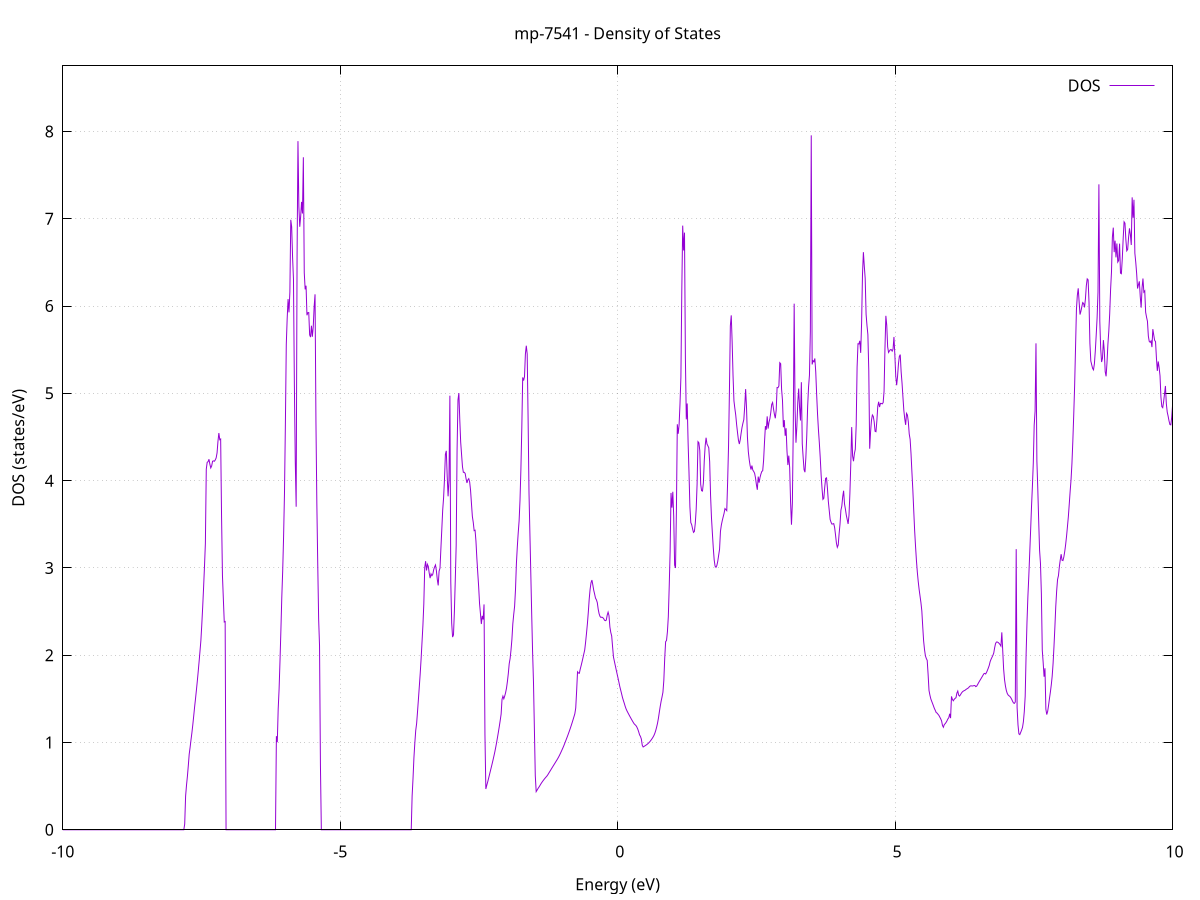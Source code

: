 set title 'mp-7541 - Density of States'
set xlabel 'Energy (eV)'
set ylabel 'DOS (states/eV)'
set grid
set xrange [-10:10]
set yrange [0:8.752]
set xzeroaxis lt -1
set terminal png size 800,600
set output 'mp-7541_dos_gnuplot.png'
plot '-' using 1:2 with lines title 'DOS'
-16.486600 0.000000
-16.470400 0.000000
-16.454200 0.000000
-16.438000 0.000000
-16.421800 0.000000
-16.405600 0.000000
-16.389400 0.000000
-16.373200 0.000000
-16.357000 0.000000
-16.340800 0.000000
-16.324600 0.000000
-16.308400 0.000000
-16.292200 0.000000
-16.276000 0.000000
-16.259800 0.000000
-16.243600 0.000000
-16.227400 0.000000
-16.211200 0.000000
-16.195000 0.000000
-16.178800 0.000000
-16.162600 0.000000
-16.146400 0.000000
-16.130200 0.000000
-16.114000 0.000000
-16.097800 0.000000
-16.081600 0.000000
-16.065400 0.000000
-16.049200 0.000000
-16.033000 0.000000
-16.016800 0.000000
-16.000600 0.000000
-15.984300 0.000000
-15.968100 0.000000
-15.951900 0.000000
-15.935700 0.000000
-15.919500 0.000000
-15.903300 0.000000
-15.887100 0.000000
-15.870900 0.000000
-15.854700 0.000000
-15.838500 0.000000
-15.822300 0.000000
-15.806100 0.000000
-15.789900 0.000000
-15.773700 0.000000
-15.757500 0.000000
-15.741300 0.000000
-15.725100 0.000000
-15.708900 0.000000
-15.692700 0.000000
-15.676500 0.000000
-15.660300 0.000000
-15.644100 0.000000
-15.627900 0.000000
-15.611700 0.000000
-15.595500 0.000000
-15.579300 0.000000
-15.563100 0.000000
-15.546900 0.000000
-15.530700 0.000000
-15.514500 0.000000
-15.498300 0.000000
-15.482100 0.000000
-15.465900 0.000000
-15.449700 0.000000
-15.433500 0.000000
-15.417300 0.000000
-15.401100 0.000000
-15.384900 0.000000
-15.368700 0.000000
-15.352500 0.000000
-15.336300 0.000000
-15.320100 0.000000
-15.303900 0.000000
-15.287700 0.000000
-15.271500 0.000000
-15.255300 0.000000
-15.239100 0.000000
-15.222900 0.000000
-15.206700 0.000000
-15.190500 0.000000
-15.174300 0.000000
-15.158100 0.000000
-15.141900 0.000000
-15.125700 0.000000
-15.109500 0.000000
-15.093300 0.000000
-15.077100 0.000000
-15.060900 0.000000
-15.044700 0.000000
-15.028500 0.000000
-15.012300 247.655700
-14.996100 0.000000
-14.979900 1913.898600
-14.963700 0.000000
-14.947500 0.000000
-14.931300 0.000000
-14.915100 0.000000
-14.898900 0.000000
-14.882700 0.000000
-14.866500 0.000000
-14.850300 0.000000
-14.834100 0.000000
-14.817900 0.000000
-14.801700 0.000000
-14.785500 0.000000
-14.769300 0.000000
-14.753100 0.000000
-14.736900 0.000000
-14.720700 0.000000
-14.704500 0.000000
-14.688300 0.000000
-14.672100 0.000000
-14.655900 0.000000
-14.639700 0.000000
-14.623500 0.000000
-14.607300 0.000000
-14.591100 0.000000
-14.574900 0.000000
-14.558700 0.000000
-14.542500 0.000000
-14.526300 0.000000
-14.510100 0.000000
-14.493900 0.000000
-14.477700 0.000000
-14.461500 0.000000
-14.445300 0.000000
-14.429000 0.000000
-14.412800 0.000000
-14.396600 0.000000
-14.380400 0.000000
-14.364200 0.000000
-14.348000 0.000000
-14.331800 0.000000
-14.315600 0.000000
-14.299400 0.000000
-14.283200 0.000000
-14.267000 0.000000
-14.250800 0.000000
-14.234600 0.000000
-14.218400 0.000000
-14.202200 0.000000
-14.186000 0.000000
-14.169800 0.000000
-14.153600 0.000000
-14.137400 0.000000
-14.121200 0.000000
-14.105000 0.000000
-14.088800 0.000000
-14.072600 0.000000
-14.056400 0.000000
-14.040200 0.000000
-14.024000 0.000000
-14.007800 0.000000
-13.991600 0.000000
-13.975400 0.000000
-13.959200 0.000000
-13.943000 0.000000
-13.926800 0.000000
-13.910600 0.000000
-13.894400 0.000000
-13.878200 0.000000
-13.862000 0.000000
-13.845800 0.000000
-13.829600 0.000000
-13.813400 0.000000
-13.797200 0.000000
-13.781000 0.000000
-13.764800 0.000000
-13.748600 0.000000
-13.732400 0.000000
-13.716200 0.000000
-13.700000 0.000000
-13.683800 0.000000
-13.667600 0.000000
-13.651400 0.000000
-13.635200 0.000000
-13.619000 0.000000
-13.602800 0.000000
-13.586600 0.000000
-13.570400 0.000000
-13.554200 0.000000
-13.538000 0.000000
-13.521800 0.000000
-13.505600 0.000000
-13.489400 0.000000
-13.473200 0.000000
-13.457000 0.000000
-13.440800 0.000000
-13.424600 0.000000
-13.408400 0.000000
-13.392200 0.000000
-13.376000 0.000000
-13.359800 0.000000
-13.343600 0.000000
-13.327400 0.000000
-13.311200 0.000000
-13.295000 0.000000
-13.278800 0.000000
-13.262600 0.000000
-13.246400 0.000000
-13.230200 0.000000
-13.214000 0.000000
-13.197800 0.000000
-13.181600 0.000000
-13.165400 0.000000
-13.149200 0.000000
-13.133000 0.000000
-13.116800 0.000000
-13.100600 0.000000
-13.084400 0.000000
-13.068200 0.000000
-13.052000 0.000000
-13.035800 0.000000
-13.019600 0.000000
-13.003400 0.000000
-12.987200 0.000000
-12.971000 0.000000
-12.954800 0.000000
-12.938600 0.000000
-12.922400 0.000000
-12.906200 0.000000
-12.890000 0.000000
-12.873800 0.000000
-12.857500 0.000000
-12.841300 0.000000
-12.825100 0.000000
-12.808900 0.000000
-12.792700 0.000000
-12.776500 0.000000
-12.760300 0.000000
-12.744100 0.000000
-12.727900 0.000000
-12.711700 0.000000
-12.695500 0.000000
-12.679300 0.000000
-12.663100 0.000000
-12.646900 0.000000
-12.630700 0.000000
-12.614500 0.000000
-12.598300 0.000000
-12.582100 0.000000
-12.565900 0.000000
-12.549700 0.000000
-12.533500 0.000000
-12.517300 0.000000
-12.501100 0.000000
-12.484900 0.000000
-12.468700 0.000000
-12.452500 0.000000
-12.436300 0.000000
-12.420100 0.000000
-12.403900 0.000000
-12.387700 0.000000
-12.371500 0.000000
-12.355300 0.000000
-12.339100 0.000000
-12.322900 0.000000
-12.306700 0.000000
-12.290500 0.000000
-12.274300 0.000000
-12.258100 0.000000
-12.241900 0.000000
-12.225700 0.000000
-12.209500 0.000000
-12.193300 0.000000
-12.177100 0.000000
-12.160900 0.000000
-12.144700 0.000000
-12.128500 0.000000
-12.112300 0.000000
-12.096100 0.000000
-12.079900 0.000000
-12.063700 0.000000
-12.047500 0.000000
-12.031300 0.000000
-12.015100 0.000000
-11.998900 0.000000
-11.982700 0.000000
-11.966500 0.000000
-11.950300 0.000000
-11.934100 0.000000
-11.917900 0.000000
-11.901700 0.000000
-11.885500 0.000000
-11.869300 0.000000
-11.853100 0.000000
-11.836900 0.000000
-11.820700 0.000000
-11.804500 0.000000
-11.788300 0.000000
-11.772100 0.000000
-11.755900 0.000000
-11.739700 0.000000
-11.723500 0.000000
-11.707300 0.000000
-11.691100 0.000000
-11.674900 0.000000
-11.658700 0.000000
-11.642500 0.000000
-11.626300 0.000000
-11.610100 0.000000
-11.593900 0.000000
-11.577700 0.000000
-11.561500 0.000000
-11.545300 0.000000
-11.529100 0.000000
-11.512900 0.000000
-11.496700 0.000000
-11.480500 0.000000
-11.464300 0.000000
-11.448100 0.000000
-11.431900 0.000000
-11.415700 0.000000
-11.399500 0.000000
-11.383300 0.000000
-11.367100 0.000000
-11.350900 0.000000
-11.334700 0.000000
-11.318500 0.000000
-11.302200 0.000000
-11.286000 0.000000
-11.269800 0.000000
-11.253600 0.000000
-11.237400 0.000000
-11.221200 0.000000
-11.205000 0.000000
-11.188800 0.000000
-11.172600 0.000000
-11.156400 0.000000
-11.140200 0.000000
-11.124000 0.000000
-11.107800 0.000000
-11.091600 0.000000
-11.075400 0.000000
-11.059200 0.000000
-11.043000 0.000000
-11.026800 0.000000
-11.010600 0.000000
-10.994400 0.000000
-10.978200 0.000000
-10.962000 0.000000
-10.945800 0.000000
-10.929600 0.000000
-10.913400 0.000000
-10.897200 0.000000
-10.881000 0.000000
-10.864800 0.000000
-10.848600 0.000000
-10.832400 0.000000
-10.816200 0.000000
-10.800000 0.000000
-10.783800 0.000000
-10.767600 0.000000
-10.751400 0.000000
-10.735200 0.000000
-10.719000 0.000000
-10.702800 0.000000
-10.686600 0.000000
-10.670400 0.000000
-10.654200 0.000000
-10.638000 0.000000
-10.621800 0.000000
-10.605600 0.000000
-10.589400 0.000000
-10.573200 0.000000
-10.557000 0.000000
-10.540800 0.000000
-10.524600 0.000000
-10.508400 0.000000
-10.492200 0.000000
-10.476000 0.000000
-10.459800 0.000000
-10.443600 0.000000
-10.427400 0.000000
-10.411200 0.000000
-10.395000 0.000000
-10.378800 0.000000
-10.362600 0.000000
-10.346400 0.000000
-10.330200 0.000000
-10.314000 0.000000
-10.297800 0.000000
-10.281600 0.000000
-10.265400 0.000000
-10.249200 0.000000
-10.233000 0.000000
-10.216800 0.000000
-10.200600 0.000000
-10.184400 0.000000
-10.168200 0.000000
-10.152000 0.000000
-10.135800 0.000000
-10.119600 0.000000
-10.103400 0.000000
-10.087200 0.000000
-10.071000 0.000000
-10.054800 0.000000
-10.038600 0.000000
-10.022400 0.000000
-10.006200 0.000000
-9.990000 0.000000
-9.973800 0.000000
-9.957600 0.000000
-9.941400 0.000000
-9.925200 0.000000
-9.909000 0.000000
-9.892800 0.000000
-9.876600 0.000000
-9.860400 0.000000
-9.844200 0.000000
-9.828000 0.000000
-9.811800 0.000000
-9.795600 0.000000
-9.779400 0.000000
-9.763200 0.000000
-9.747000 0.000000
-9.730700 0.000000
-9.714500 0.000000
-9.698300 0.000000
-9.682100 0.000000
-9.665900 0.000000
-9.649700 0.000000
-9.633500 0.000000
-9.617300 0.000000
-9.601100 0.000000
-9.584900 0.000000
-9.568700 0.000000
-9.552500 0.000000
-9.536300 0.000000
-9.520100 0.000000
-9.503900 0.000000
-9.487700 0.000000
-9.471500 0.000000
-9.455300 0.000000
-9.439100 0.000000
-9.422900 0.000000
-9.406700 0.000000
-9.390500 0.000000
-9.374300 0.000000
-9.358100 0.000000
-9.341900 0.000000
-9.325700 0.000000
-9.309500 0.000000
-9.293300 0.000000
-9.277100 0.000000
-9.260900 0.000000
-9.244700 0.000000
-9.228500 0.000000
-9.212300 0.000000
-9.196100 0.000000
-9.179900 0.000000
-9.163700 0.000000
-9.147500 0.000000
-9.131300 0.000000
-9.115100 0.000000
-9.098900 0.000000
-9.082700 0.000000
-9.066500 0.000000
-9.050300 0.000000
-9.034100 0.000000
-9.017900 0.000000
-9.001700 0.000000
-8.985500 0.000000
-8.969300 0.000000
-8.953100 0.000000
-8.936900 0.000000
-8.920700 0.000000
-8.904500 0.000000
-8.888300 0.000000
-8.872100 0.000000
-8.855900 0.000000
-8.839700 0.000000
-8.823500 0.000000
-8.807300 0.000000
-8.791100 0.000000
-8.774900 0.000000
-8.758700 0.000000
-8.742500 0.000000
-8.726300 0.000000
-8.710100 0.000000
-8.693900 0.000000
-8.677700 0.000000
-8.661500 0.000000
-8.645300 0.000000
-8.629100 0.000000
-8.612900 0.000000
-8.596700 0.000000
-8.580500 0.000000
-8.564300 0.000000
-8.548100 0.000000
-8.531900 0.000000
-8.515700 0.000000
-8.499500 0.000000
-8.483300 0.000000
-8.467100 0.000000
-8.450900 0.000000
-8.434700 0.000000
-8.418500 0.000000
-8.402300 0.000000
-8.386100 0.000000
-8.369900 0.000000
-8.353700 0.000000
-8.337500 0.000000
-8.321300 0.000000
-8.305100 0.000000
-8.288900 0.000000
-8.272700 0.000000
-8.256500 0.000000
-8.240300 0.000000
-8.224100 0.000000
-8.207900 0.000000
-8.191700 0.000000
-8.175500 0.000000
-8.159200 0.000000
-8.143000 0.000000
-8.126800 0.000000
-8.110600 0.000000
-8.094400 0.000000
-8.078200 0.000000
-8.062000 0.000000
-8.045800 0.000000
-8.029600 0.000000
-8.013400 0.000000
-7.997200 0.000000
-7.981000 0.000000
-7.964800 0.000000
-7.948600 0.000000
-7.932400 0.000000
-7.916200 0.000000
-7.900000 0.000000
-7.883800 0.000000
-7.867600 0.000000
-7.851400 0.000000
-7.835200 0.000000
-7.819000 0.000000
-7.802800 0.065100
-7.786600 0.386000
-7.770400 0.510500
-7.754200 0.612000
-7.738000 0.734100
-7.721800 0.865300
-7.705600 0.942900
-7.689400 1.030100
-7.673200 1.110900
-7.657000 1.201900
-7.640800 1.301900
-7.624600 1.405600
-7.608400 1.498900
-7.592200 1.598000
-7.576000 1.700600
-7.559800 1.810400
-7.543600 1.925600
-7.527400 2.045000
-7.511200 2.168300
-7.495000 2.350500
-7.478800 2.551600
-7.462600 2.774100
-7.446400 3.014600
-7.430200 3.278500
-7.414000 4.130800
-7.397800 4.210000
-7.381600 4.217400
-7.365400 4.245200
-7.349200 4.187700
-7.333000 4.145800
-7.316800 4.168800
-7.300600 4.222100
-7.284400 4.226500
-7.268200 4.222200
-7.252000 4.236900
-7.235800 4.260700
-7.219600 4.318300
-7.203400 4.450600
-7.187200 4.545500
-7.171000 4.468900
-7.154800 4.476800
-7.138600 3.587700
-7.122400 2.910700
-7.106200 2.642700
-7.090000 2.380800
-7.073800 2.386000
-7.057600 0.000000
-7.041400 0.000000
-7.025200 0.000000
-7.009000 0.000000
-6.992800 0.000000
-6.976600 0.000000
-6.960400 0.000000
-6.944200 0.000000
-6.928000 0.000000
-6.911800 0.000000
-6.895600 0.000000
-6.879400 0.000000
-6.863200 0.000000
-6.847000 0.000000
-6.830800 0.000000
-6.814600 0.000000
-6.798400 0.000000
-6.782200 0.000000
-6.766000 0.000000
-6.749800 0.000000
-6.733600 0.000000
-6.717400 0.000000
-6.701200 0.000000
-6.685000 0.000000
-6.668800 0.000000
-6.652600 0.000000
-6.636400 0.000000
-6.620200 0.000000
-6.603900 0.000000
-6.587700 0.000000
-6.571500 0.000000
-6.555300 0.000000
-6.539100 0.000000
-6.522900 0.000000
-6.506700 0.000000
-6.490500 0.000000
-6.474300 0.000000
-6.458100 0.000000
-6.441900 0.000000
-6.425700 0.000000
-6.409500 0.000000
-6.393300 0.000000
-6.377100 0.000000
-6.360900 0.000000
-6.344700 0.000000
-6.328500 0.000000
-6.312300 0.000000
-6.296100 0.000000
-6.279900 0.000000
-6.263700 0.000000
-6.247500 0.000000
-6.231300 0.000000
-6.215100 0.000000
-6.198900 0.000000
-6.182700 0.000000
-6.166500 0.000000
-6.150300 1.072200
-6.134100 1.003600
-6.117900 1.385000
-6.101700 1.611200
-6.085500 1.930200
-6.069300 2.283200
-6.053100 2.663200
-6.036900 2.963800
-6.020700 3.355100
-6.004500 3.856100
-5.988300 4.644100
-5.972100 5.561500
-5.955900 5.857800
-5.939700 6.080100
-5.923500 5.927800
-5.907300 6.161600
-5.891100 6.988300
-5.874900 6.907000
-5.858700 6.561900
-5.842500 6.308000
-5.826300 5.097700
-5.810100 4.221600
-5.793900 3.701200
-5.777700 6.562000
-5.761500 7.889900
-5.745300 7.140200
-5.729100 6.908900
-5.712900 7.027100
-5.696700 7.193900
-5.680500 7.060700
-5.664300 7.705100
-5.648100 6.382500
-5.631900 6.191700
-5.615700 6.233100
-5.599500 5.894900
-5.583300 5.924300
-5.567100 5.925800
-5.550900 5.669600
-5.534700 5.644600
-5.518500 5.774900
-5.502300 5.648900
-5.486100 5.764100
-5.469900 5.994000
-5.453700 6.134700
-5.437500 4.674300
-5.421300 3.736500
-5.405100 3.044200
-5.388900 2.413100
-5.372700 2.107500
-5.356500 0.736400
-5.340300 0.000000
-5.324100 0.000000
-5.307900 0.000000
-5.291700 0.000000
-5.275500 0.000000
-5.259300 0.000000
-5.243100 0.000000
-5.226900 0.000000
-5.210700 0.000000
-5.194500 0.000000
-5.178300 0.000000
-5.162100 0.000000
-5.145900 0.000000
-5.129700 0.000000
-5.113500 0.000000
-5.097300 0.000000
-5.081100 0.000000
-5.064900 0.000000
-5.048700 0.000000
-5.032400 0.000000
-5.016200 0.000000
-5.000000 0.000000
-4.983800 0.000000
-4.967600 0.000000
-4.951400 0.000000
-4.935200 0.000000
-4.919000 0.000000
-4.902800 0.000000
-4.886600 0.000000
-4.870400 0.000000
-4.854200 0.000000
-4.838000 0.000000
-4.821800 0.000000
-4.805600 0.000000
-4.789400 0.000000
-4.773200 0.000000
-4.757000 0.000000
-4.740800 0.000000
-4.724600 0.000000
-4.708400 0.000000
-4.692200 0.000000
-4.676000 0.000000
-4.659800 0.000000
-4.643600 0.000000
-4.627400 0.000000
-4.611200 0.000000
-4.595000 0.000000
-4.578800 0.000000
-4.562600 0.000000
-4.546400 0.000000
-4.530200 0.000000
-4.514000 0.000000
-4.497800 0.000000
-4.481600 0.000000
-4.465400 0.000000
-4.449200 0.000000
-4.433000 0.000000
-4.416800 0.000000
-4.400600 0.000000
-4.384400 0.000000
-4.368200 0.000000
-4.352000 0.000000
-4.335800 0.000000
-4.319600 0.000000
-4.303400 0.000000
-4.287200 0.000000
-4.271000 0.000000
-4.254800 0.000000
-4.238600 0.000000
-4.222400 0.000000
-4.206200 0.000000
-4.190000 0.000000
-4.173800 0.000000
-4.157600 0.000000
-4.141400 0.000000
-4.125200 0.000000
-4.109000 0.000000
-4.092800 0.000000
-4.076600 0.000000
-4.060400 0.000000
-4.044200 0.000000
-4.028000 0.000000
-4.011800 0.000000
-3.995600 0.000000
-3.979400 0.000000
-3.963200 0.000000
-3.947000 0.000000
-3.930800 0.000000
-3.914600 0.000000
-3.898400 0.000000
-3.882200 0.000000
-3.866000 0.000000
-3.849800 0.000000
-3.833600 0.000000
-3.817400 0.000000
-3.801200 0.000000
-3.785000 0.000000
-3.768800 0.000000
-3.752600 0.000000
-3.736400 0.000000
-3.720200 0.000000
-3.704000 0.387700
-3.687800 0.589600
-3.671600 0.825700
-3.655400 0.993600
-3.639200 1.136700
-3.623000 1.217400
-3.606800 1.352600
-3.590600 1.495300
-3.574400 1.642500
-3.558200 1.790700
-3.542000 1.960800
-3.525800 2.150300
-3.509600 2.341400
-3.493400 2.586500
-3.477100 3.003800
-3.460900 3.077500
-3.444700 2.970900
-3.428500 3.041000
-3.412300 3.016400
-3.396100 2.941000
-3.379900 2.883000
-3.363700 2.932300
-3.347500 2.910700
-3.331300 2.927600
-3.315100 2.980300
-3.298900 3.012000
-3.282700 3.034200
-3.266500 2.966600
-3.250300 2.866700
-3.234100 2.799700
-3.217900 2.963400
-3.201700 2.997500
-3.185500 3.222000
-3.169300 3.441600
-3.153100 3.662500
-3.136900 3.804000
-3.120700 4.018600
-3.104500 4.301700
-3.088300 4.341500
-3.072100 4.055000
-3.055900 3.820500
-3.039700 4.008600
-3.023500 4.973600
-3.007300 2.841000
-2.991100 2.369300
-2.974900 2.207700
-2.958700 2.232400
-2.942500 2.496700
-2.926300 2.859900
-2.910100 3.258600
-2.893900 4.352800
-2.877700 4.924900
-2.861500 5.003300
-2.845300 4.699300
-2.829100 4.442400
-2.812900 4.299200
-2.796700 4.159900
-2.780500 4.095200
-2.764300 4.095800
-2.748100 4.082300
-2.731900 4.022900
-2.715700 3.973800
-2.699500 4.009200
-2.683300 4.022800
-2.667100 3.985000
-2.650900 3.889400
-2.634700 3.738100
-2.618500 3.590400
-2.602300 3.521800
-2.586100 3.427000
-2.569900 3.432000
-2.553700 3.307700
-2.537500 3.110600
-2.521300 2.945200
-2.505100 2.786700
-2.488900 2.591100
-2.472700 2.475300
-2.456500 2.357600
-2.440300 2.450500
-2.424100 2.409400
-2.407900 2.581800
-2.391700 1.091700
-2.375500 0.467300
-2.359300 0.508500
-2.343100 0.546000
-2.326900 0.587000
-2.310700 0.629300
-2.294500 0.671200
-2.278300 0.713400
-2.262100 0.755900
-2.245900 0.799900
-2.229700 0.845400
-2.213500 0.892400
-2.197300 0.945300
-2.181100 1.001200
-2.164900 1.060500
-2.148700 1.121800
-2.132500 1.185600
-2.116300 1.253400
-2.100100 1.325500
-2.083900 1.493700
-2.067700 1.531300
-2.051500 1.500800
-2.035300 1.532500
-2.019100 1.571400
-2.002900 1.623200
-1.986700 1.699400
-1.970500 1.790100
-1.954300 1.902600
-1.938100 1.961400
-1.921900 2.059100
-1.905600 2.182200
-1.889400 2.358300
-1.873200 2.467000
-1.857000 2.560500
-1.840800 2.754100
-1.824600 3.052200
-1.808400 3.241100
-1.792200 3.399700
-1.776000 3.538100
-1.759800 3.774400
-1.743600 4.130500
-1.727400 4.601000
-1.711200 5.182700
-1.695000 5.146800
-1.678800 5.191300
-1.662600 5.450500
-1.646400 5.545600
-1.630200 5.450800
-1.614000 4.717900
-1.597800 3.868200
-1.581600 3.401100
-1.565400 2.944300
-1.549200 2.474200
-1.533000 2.038300
-1.516800 1.690800
-1.500600 1.158300
-1.484400 0.620500
-1.468200 0.437200
-1.452000 0.453900
-1.435800 0.472100
-1.419600 0.487500
-1.403400 0.503900
-1.387200 0.521500
-1.371000 0.537700
-1.354800 0.552500
-1.338600 0.566600
-1.322400 0.580000
-1.306200 0.592700
-1.290000 0.604600
-1.273800 0.616200
-1.257600 0.631100
-1.241400 0.648600
-1.225200 0.664900
-1.209000 0.681900
-1.192800 0.698800
-1.176600 0.715500
-1.160400 0.732100
-1.144200 0.748700
-1.128000 0.765400
-1.111800 0.782200
-1.095600 0.798800
-1.079400 0.815900
-1.063200 0.834500
-1.047000 0.854700
-1.030800 0.876100
-1.014600 0.898400
-0.998400 0.921500
-0.982200 0.944800
-0.966000 0.969700
-0.949800 0.996200
-0.933600 1.022800
-0.917400 1.049400
-0.901200 1.076800
-0.885000 1.105000
-0.868800 1.134000
-0.852600 1.163900
-0.836400 1.194800
-0.820200 1.227000
-0.804000 1.260200
-0.787800 1.294300
-0.771600 1.328900
-0.755400 1.395400
-0.739200 1.590300
-0.723000 1.809200
-0.706800 1.796100
-0.690600 1.792600
-0.674400 1.840200
-0.658200 1.880300
-0.642000 1.923200
-0.625800 1.968500
-0.609600 2.015000
-0.593400 2.060700
-0.577200 2.150200
-0.561000 2.253300
-0.544800 2.362800
-0.528600 2.493800
-0.512400 2.643700
-0.496200 2.755700
-0.480000 2.830700
-0.463800 2.861000
-0.447600 2.806500
-0.431400 2.745300
-0.415200 2.701200
-0.399000 2.653800
-0.382800 2.635100
-0.366600 2.602000
-0.350300 2.526700
-0.334100 2.474500
-0.317900 2.444700
-0.301700 2.432900
-0.285500 2.436000
-0.269300 2.431100
-0.253100 2.420200
-0.236900 2.400900
-0.220700 2.395500
-0.204500 2.402200
-0.188300 2.459100
-0.172100 2.493400
-0.155900 2.453600
-0.139700 2.322800
-0.123500 2.260600
-0.107300 2.220000
-0.091100 2.095100
-0.074900 1.978500
-0.058700 1.929700
-0.042500 1.881400
-0.026300 1.833600
-0.010100 1.786500
0.006100 1.740000
0.022300 1.692000
0.038500 1.641900
0.054700 1.600500
0.070900 1.559200
0.087100 1.515400
0.103300 1.481100
0.119500 1.449200
0.135700 1.414500
0.151900 1.384900
0.168100 1.362100
0.184300 1.342100
0.200500 1.322500
0.216700 1.303300
0.232900 1.284400
0.249100 1.265900
0.265300 1.247800
0.281500 1.230400
0.297700 1.213900
0.313900 1.203800
0.330100 1.193600
0.346300 1.176900
0.362500 1.153600
0.378700 1.123700
0.394900 1.087800
0.411100 1.069600
0.427300 1.039300
0.443500 0.968900
0.459700 0.948600
0.475900 0.955100
0.492100 0.961700
0.508300 0.968500
0.524500 0.975800
0.540700 0.984100
0.556900 0.993500
0.573100 1.004400
0.589300 1.016700
0.605500 1.030500
0.621700 1.045500
0.637900 1.061600
0.654100 1.080600
0.670300 1.105600
0.686500 1.137400
0.702700 1.175900
0.718900 1.221500
0.735100 1.278700
0.751300 1.348200
0.767500 1.413800
0.783700 1.472800
0.799900 1.521300
0.816100 1.575300
0.832300 1.710800
0.848500 1.965100
0.864700 2.154600
0.880900 2.169100
0.897100 2.269600
0.913300 2.441000
0.929500 2.787300
0.945700 3.183300
0.961900 3.858700
0.978100 3.690500
0.994300 3.872800
1.010500 3.592500
1.026700 3.032500
1.042900 2.999500
1.059100 3.659700
1.075300 4.646100
1.091500 4.537000
1.107700 4.641300
1.123900 4.880000
1.140100 5.185200
1.156300 6.185900
1.172500 6.921700
1.188700 6.637700
1.204900 6.841400
1.221200 5.399800
1.237400 4.702200
1.253600 4.884300
1.269800 4.437100
1.286000 4.095200
1.302200 3.700800
1.318400 3.519700
1.334600 3.495100
1.350800 3.447000
1.367000 3.407200
1.383200 3.417900
1.399400 3.512100
1.415600 3.672300
1.431800 3.957800
1.448000 4.446500
1.464200 4.433600
1.480400 4.344500
1.496600 3.958000
1.512800 3.885000
1.529000 3.880600
1.545200 3.975500
1.561400 4.230400
1.577600 4.399800
1.593800 4.491900
1.610000 4.419600
1.626200 4.399000
1.642400 4.376500
1.658600 4.214600
1.674800 3.828200
1.691000 3.576000
1.707200 3.400800
1.723400 3.231900
1.739600 3.093900
1.755800 3.021300
1.772000 3.006900
1.788200 3.028000
1.804400 3.076800
1.820600 3.145800
1.836800 3.213900
1.853000 3.419500
1.869200 3.492100
1.885400 3.541300
1.901600 3.584200
1.917800 3.624300
1.934000 3.679900
1.950200 3.668600
1.966400 3.656200
1.982600 3.993500
1.998800 4.400400
2.015000 5.043600
2.031200 5.773300
2.047400 5.893700
2.063600 5.589700
2.079800 5.201700
2.096000 4.914400
2.112200 4.827800
2.128400 4.751400
2.144600 4.640800
2.160800 4.548500
2.177000 4.464000
2.193200 4.419400
2.209400 4.468400
2.225600 4.544400
2.241800 4.610100
2.258000 4.658800
2.274200 4.699500
2.290400 4.853100
2.306600 5.049100
2.322800 4.833600
2.339000 4.499900
2.355200 4.331400
2.371400 4.240300
2.387600 4.171300
2.403800 4.127000
2.420000 4.172600
2.436200 4.121000
2.452400 4.105200
2.468600 4.084300
2.484800 4.030300
2.501000 3.953700
2.517200 3.895400
2.533400 4.046300
2.549600 3.977200
2.565800 4.036000
2.582000 4.075300
2.598200 4.105400
2.614400 4.113400
2.630600 4.233300
2.646800 4.441500
2.663000 4.624500
2.679200 4.584200
2.695400 4.736800
2.711600 4.596500
2.727800 4.670000
2.744000 4.709900
2.760200 4.782200
2.776500 4.873000
2.792700 4.895000
2.808900 4.822900
2.825100 4.760300
2.841300 4.714500
2.857500 4.808100
2.873700 5.067000
2.889900 5.065200
2.906100 5.084500
2.922300 5.351300
2.938500 5.339400
2.954700 5.047500
2.970900 4.919000
2.987100 4.611900
3.003300 4.693500
3.019500 4.513900
3.035700 4.600700
3.051900 4.340300
3.068100 4.179000
3.084300 4.286600
3.100500 4.147800
3.116700 3.755100
3.132900 3.495200
3.149100 3.744700
3.165300 4.609500
3.181500 6.027200
3.197700 4.821600
3.213900 4.434500
3.230100 4.621800
3.246300 4.895500
3.262500 5.054900
3.278700 4.836600
3.294900 4.688700
3.311100 5.128100
3.327300 4.422000
3.343500 4.266200
3.359700 4.126200
3.375900 4.096900
3.392100 4.264200
3.408300 4.515000
3.424500 4.852100
3.440700 5.072500
3.456900 5.208100
3.473100 5.708000
3.489300 7.956400
3.505500 5.331300
3.521700 5.374000
3.537900 5.362200
3.554100 5.399800
3.570300 5.246600
3.586500 4.990000
3.602700 4.762200
3.618900 4.581600
3.635100 4.432400
3.651300 4.262900
3.667500 4.061900
3.683700 3.909500
3.699900 3.785500
3.716100 3.798200
3.732300 3.925300
3.748500 4.026100
3.764700 4.031900
3.780900 3.912700
3.797100 3.762400
3.813300 3.659600
3.829500 3.555400
3.845700 3.524300
3.861900 3.502100
3.878100 3.504100
3.894300 3.507800
3.910500 3.463300
3.926700 3.378500
3.942900 3.284700
3.959100 3.236200
3.975300 3.262300
3.991500 3.391700
4.007700 3.501800
4.023900 3.660900
4.040100 3.708000
4.056300 3.815700
4.072500 3.884300
4.088700 3.733800
4.104900 3.673500
4.121100 3.604000
4.137300 3.554500
4.153500 3.503800
4.169700 3.603900
4.185900 3.857100
4.202100 4.196800
4.218300 4.613900
4.234500 4.283000
4.250700 4.222400
4.266900 4.310300
4.283100 4.358600
4.299300 4.638100
4.315500 5.299000
4.331700 5.568100
4.348000 5.565800
4.364200 5.602000
4.380400 5.463900
4.396600 5.803000
4.412800 6.361700
4.429000 6.617700
4.445200 6.458500
4.461400 6.316800
4.477600 5.906400
4.493800 5.777900
4.510000 5.673200
4.526200 5.261300
4.542400 4.365600
4.558600 4.558200
4.574800 4.692300
4.591000 4.752200
4.607200 4.736500
4.623400 4.674100
4.639600 4.565100
4.655800 4.560500
4.672000 4.687100
4.688200 4.850800
4.704400 4.904100
4.720600 4.843000
4.736800 4.885200
4.753000 4.884500
4.769200 4.879500
4.785400 4.894300
4.801600 5.024400
4.817800 5.517700
4.834000 5.888100
4.850200 5.780300
4.866400 5.531700
4.882600 5.468600
4.898800 5.485900
4.915000 5.500600
4.931200 5.501500
4.947400 5.483900
4.963600 5.508100
4.979800 5.646200
4.996000 5.441500
5.012200 5.199300
5.028400 5.092900
5.044600 5.193500
5.060800 5.336300
5.077000 5.423400
5.093200 5.443900
5.109400 5.246700
5.125600 5.116300
5.141800 4.958700
5.158000 4.804200
5.174200 4.709700
5.190400 4.638700
5.206600 4.770900
5.222800 4.752200
5.239000 4.672500
5.255200 4.534300
5.271400 4.473200
5.287600 4.307900
5.303800 4.094500
5.320000 3.895500
5.336200 3.660000
5.352400 3.431600
5.368600 3.250800
5.384800 3.086700
5.401000 2.952100
5.417200 2.844900
5.433400 2.754800
5.449600 2.678600
5.465800 2.603700
5.482000 2.508700
5.498200 2.331200
5.514400 2.164700
5.530600 2.064100
5.546800 1.993200
5.563000 1.962400
5.579200 1.941100
5.595400 1.780700
5.611600 1.596200
5.627800 1.543400
5.644000 1.500200
5.660200 1.472300
5.676400 1.445500
5.692600 1.417700
5.708800 1.389400
5.725000 1.367600
5.741200 1.343100
5.757400 1.336800
5.773600 1.323500
5.789800 1.310700
5.806000 1.291100
5.822200 1.271400
5.838400 1.246900
5.854600 1.195200
5.870800 1.174700
5.887000 1.205200
5.903300 1.215700
5.919500 1.230100
5.935700 1.248200
5.951900 1.270100
5.968100 1.284100
5.984300 1.328900
6.000500 1.278900
6.016700 1.528100
6.032900 1.494800
6.049100 1.477800
6.065300 1.494000
6.081500 1.505500
6.097700 1.512800
6.113900 1.565900
6.130100 1.589400
6.146300 1.541800
6.162500 1.531800
6.178700 1.546700
6.194900 1.564800
6.211100 1.578400
6.227300 1.587400
6.243500 1.593200
6.259700 1.598100
6.275900 1.606400
6.292100 1.613700
6.308300 1.620000
6.324500 1.627300
6.340700 1.640600
6.356900 1.647900
6.373100 1.649200
6.389300 1.647000
6.405500 1.648900
6.421700 1.651300
6.437900 1.652900
6.454100 1.640000
6.470300 1.645500
6.486500 1.662700
6.502700 1.681800
6.518900 1.700000
6.535100 1.717200
6.551300 1.734200
6.567500 1.751600
6.583700 1.769500
6.599900 1.787100
6.616100 1.791800
6.632300 1.785000
6.648500 1.803100
6.664700 1.827100
6.680900 1.853900
6.697100 1.883100
6.713300 1.926200
6.729500 1.953000
6.745700 1.975100
6.761900 1.997100
6.778100 2.023900
6.794300 2.084300
6.810500 2.132800
6.826700 2.151200
6.842900 2.151000
6.859100 2.145400
6.875300 2.135100
6.891500 2.122000
6.907700 2.104300
6.923900 2.261600
6.940100 2.055600
6.956300 1.843000
6.972500 1.721400
6.988700 1.649000
7.004900 1.596800
7.021100 1.563100
7.037300 1.544500
7.053500 1.534900
7.069700 1.527500
7.085900 1.513300
7.102100 1.494700
7.118300 1.471600
7.134500 1.452800
7.150700 1.448200
7.166900 1.464300
7.183100 3.215600
7.199300 1.401900
7.215500 1.201800
7.231700 1.098500
7.247900 1.090600
7.264100 1.115600
7.280300 1.142000
7.296500 1.172100
7.312700 1.238100
7.328900 1.353800
7.345100 1.529100
7.361300 2.001100
7.377500 2.378500
7.393700 2.671200
7.409900 2.902200
7.426100 3.157200
7.442300 3.419700
7.458500 3.693200
7.474800 3.932100
7.491000 4.199100
7.507200 4.634800
7.523400 4.795500
7.539600 5.573300
7.555800 4.225700
7.572000 3.910200
7.588200 3.543600
7.604400 3.203700
7.620600 3.049000
7.636800 2.705600
7.653000 2.058300
7.669200 1.915600
7.685400 1.753900
7.701600 1.850300
7.717800 1.381700
7.734000 1.320200
7.750200 1.356500
7.766400 1.425200
7.782600 1.504000
7.798800 1.576100
7.815000 1.658200
7.831200 1.757400
7.847400 1.900700
7.863600 2.094200
7.879800 2.314700
7.896000 2.556900
7.912200 2.735900
7.928400 2.867300
7.944600 2.911700
7.960800 3.014200
7.977000 3.092000
7.993200 3.157300
8.009400 3.088000
8.025600 3.084200
8.041800 3.125700
8.058000 3.189400
8.074200 3.268100
8.090400 3.361900
8.106600 3.473600
8.122800 3.585700
8.139000 3.728200
8.155200 3.875800
8.171400 4.011000
8.187600 4.196300
8.203800 4.452600
8.220000 4.754300
8.236200 5.086600
8.252400 5.524200
8.268600 5.960000
8.284800 6.122700
8.301000 6.203400
8.317200 6.048000
8.333400 5.903000
8.349600 5.941300
8.365800 5.993000
8.382000 6.040400
8.398200 6.029800
8.414400 5.984900
8.430600 6.081300
8.446800 6.232900
8.463000 6.311700
8.479200 6.300100
8.495400 6.043600
8.511600 5.572700
8.527800 5.370600
8.544000 5.328100
8.560200 5.285900
8.576400 5.269200
8.592600 5.340500
8.608800 5.484600
8.625000 5.668000
8.641200 5.864800
8.657400 6.160000
8.673600 7.394500
8.689800 5.826200
8.706000 5.509500
8.722200 5.359000
8.738400 5.402200
8.754600 5.610500
8.770800 5.485100
8.787000 5.247900
8.803200 5.195200
8.819400 5.351200
8.835600 5.561300
8.851800 5.709900
8.868000 5.908900
8.884200 6.188500
8.900400 6.391300
8.916600 6.790100
8.932800 6.898900
8.949000 6.617900
8.965200 6.748900
8.981400 6.558200
8.997600 6.717300
9.013800 6.504100
9.030100 6.522400
9.046300 6.715600
9.062500 6.377800
9.078700 6.370800
9.094900 6.540200
9.111100 6.773600
9.127300 6.965800
9.143500 6.949700
9.159700 6.759600
9.175900 6.633300
9.192100 6.649100
9.208300 6.786100
9.224500 6.890400
9.240700 6.820900
9.256900 6.699700
9.273100 7.245700
9.289300 7.011700
9.305500 7.218000
9.321700 6.606300
9.337900 6.500700
9.354100 6.372200
9.370300 6.201100
9.386500 6.244300
9.402700 6.283500
9.418900 6.107500
9.435100 5.982200
9.451300 6.209600
9.467500 6.315800
9.483700 6.160000
9.499900 6.174200
9.516100 5.929100
9.532300 5.872600
9.548500 5.825800
9.564700 5.655900
9.580900 5.595200
9.597100 5.585300
9.613300 5.600700
9.629500 5.530000
9.645700 5.736100
9.661900 5.669000
9.678100 5.606600
9.694300 5.593300
9.710500 5.404400
9.726700 5.257500
9.742900 5.365300
9.759100 5.295900
9.775300 5.200600
9.791500 4.957700
9.807700 4.848100
9.823900 4.835900
9.840100 4.905500
9.856300 4.994900
9.872500 5.084500
9.888700 4.883000
9.904900 4.785900
9.921100 4.739300
9.937300 4.684600
9.953500 4.642500
9.969700 4.639300
9.985900 4.727200
10.002100 4.872900
10.018300 4.865800
10.034500 5.046600
10.050700 5.279900
10.066900 5.360600
10.083100 5.426900
10.099300 5.687900
10.115500 5.839300
10.131700 5.916500
10.147900 5.800100
10.164100 5.755300
10.180300 5.741500
10.196500 5.756000
10.212700 5.855500
10.228900 6.158500
10.245100 6.291800
10.261300 6.099300
10.277500 6.044400
10.293700 6.186800
10.309900 6.480100
10.326100 6.190800
10.342300 5.968600
10.358500 5.494200
10.374700 5.039100
10.390900 4.696300
10.407100 4.495800
10.423300 4.426700
10.439500 4.479300
10.455700 4.645500
10.471900 4.679700
10.488100 4.618400
10.504300 4.596700
10.520500 4.670200
10.536700 4.746500
10.552900 4.840600
10.569100 4.966500
10.585300 5.040300
10.601600 5.057200
10.617800 5.056400
10.634000 5.055300
10.650200 4.912200
10.666400 4.797400
10.682600 4.781100
10.698800 4.819000
10.715000 4.694900
10.731200 4.730000
10.747400 4.757500
10.763600 4.767400
10.779800 4.808700
10.796000 4.869800
10.812200 4.951600
10.828400 4.888500
10.844600 4.800200
10.860800 4.824000
10.877000 4.849900
10.893200 4.875700
10.909400 4.832600
10.925600 4.742500
10.941800 4.743900
10.958000 4.700700
10.974200 4.674700
10.990400 4.667200
11.006600 4.677500
11.022800 4.696100
11.039000 4.731900
11.055200 4.627400
11.071400 4.635200
11.087600 4.617900
11.103800 4.542100
11.120000 4.479100
11.136200 4.456100
11.152400 4.524200
11.168600 4.536400
11.184800 4.489100
11.201000 4.396200
11.217200 4.130300
11.233400 3.895400
11.249600 3.809600
11.265800 3.774700
11.282000 3.778200
11.298200 3.787800
11.314400 3.802900
11.330600 3.921800
11.346800 3.955100
11.363000 3.987100
11.379200 4.018100
11.395400 4.025300
11.411600 4.024500
11.427800 4.025700
11.444000 4.038500
11.460200 4.064500
11.476400 4.039600
11.492600 4.068200
11.508800 4.126500
11.525000 4.152700
11.541200 4.226500
11.557400 4.346400
11.573600 4.465600
11.589800 5.030300
11.606000 4.652300
11.622200 4.649100
11.638400 4.639200
11.654600 4.662400
11.670800 4.766500
11.687000 5.019700
11.703200 5.123200
11.719400 5.271700
11.735600 5.365500
11.751800 5.177900
11.768000 4.801200
11.784200 4.713900
11.800400 4.672100
11.816600 4.458800
11.832800 4.337300
11.849000 4.264100
11.865200 4.520300
11.881400 4.864500
11.897600 4.824300
11.913800 4.765600
11.930000 4.750800
11.946200 4.805900
11.962400 4.806100
11.978600 4.743100
11.994800 4.568200
12.011000 4.366700
12.027200 4.356100
12.043400 4.381700
12.059600 4.400700
12.075800 4.417200
12.092000 4.434800
12.108200 4.498800
12.124400 4.626700
12.140600 4.664100
12.156900 4.618400
12.173100 4.588100
12.189300 4.593200
12.205500 4.760700
12.221700 4.902000
12.237900 4.999800
12.254100 5.039600
12.270300 5.072100
12.286500 4.864500
12.302700 4.616600
12.318900 4.444000
12.335100 4.344900
12.351300 4.292300
12.367500 4.250700
12.383700 4.219400
12.399900 4.202900
12.416100 4.162700
12.432300 4.138300
12.448500 4.280900
12.464700 4.285200
12.480900 4.151300
12.497100 4.020000
12.513300 3.899400
12.529500 3.779400
12.545700 3.665500
12.561900 3.545500
12.578100 3.641200
12.594300 3.692000
12.610500 3.691500
12.626700 3.757900
12.642900 3.794900
12.659100 3.890200
12.675300 4.600100
12.691500 4.970100
12.707700 5.250900
12.723900 5.438300
12.740100 5.510100
12.756300 5.458500
12.772500 5.095900
12.788700 4.973400
12.804900 4.882100
12.821100 4.819400
12.837300 4.786300
12.853500 4.751600
12.869700 4.718700
12.885900 4.681300
12.902100 4.629100
12.918300 4.505700
12.934500 4.469800
12.950700 4.458100
12.966900 4.445400
12.983100 4.201800
12.999300 4.028100
13.015500 3.925500
13.031700 3.831200
13.047900 3.758200
13.064100 4.052700
13.080300 3.701600
13.096500 3.677000
13.112700 3.654700
13.128900 3.647900
13.145100 3.663300
13.161300 3.694400
13.177500 3.711600
13.193700 3.621300
13.209900 3.464100
13.226100 3.563200
13.242300 3.764300
13.258500 3.244400
13.274700 2.904800
13.290900 2.727500
13.307100 2.573000
13.323300 2.432800
13.339500 2.325500
13.355700 2.226400
13.371900 2.124700
13.388100 2.026000
13.404300 1.924000
13.420500 1.833500
13.436700 1.732300
13.452900 1.666700
13.469100 1.658300
13.485300 1.591000
13.501500 1.471800
13.517700 1.361600
13.533900 1.261800
13.550100 1.175400
13.566300 1.107700
13.582500 1.053100
13.598700 1.003500
13.614900 0.949400
13.631100 0.882900
13.647300 0.811800
13.663500 0.771100
13.679700 0.741700
13.695900 0.719900
13.712100 0.716200
13.728400 0.727300
13.744600 0.740500
13.760800 0.738500
13.777000 0.783100
13.793200 1.079000
13.809400 0.661600
13.825600 0.572300
13.841800 0.502900
13.858000 0.448600
13.874200 0.403400
13.890400 0.504200
13.906600 0.335600
13.922800 0.307200
13.939000 0.285900
13.955200 0.273700
13.971400 0.264200
13.987600 0.254600
14.003800 0.245100
14.020000 0.235700
14.036200 0.226300
14.052400 0.217000
14.068600 0.207700
14.084800 0.198500
14.101000 0.189300
14.117200 0.180200
14.133400 0.171100
14.149600 0.162100
14.165800 0.153200
14.182000 0.145700
14.198200 0.141100
14.214400 0.141300
14.230600 0.138700
14.246800 0.130900
14.263000 0.117800
14.279200 0.100700
14.295400 0.079500
14.311600 0.061900
14.327800 0.054900
14.344000 0.047600
14.360200 0.040200
14.376400 0.032600
14.392600 0.024900
14.408800 0.017000
14.425000 0.009000
14.441200 0.000800
14.457400 0.000000
14.473600 0.000000
14.489800 0.000000
14.506000 0.000000
14.522200 0.000000
14.538400 0.000000
14.554600 0.000000
14.570800 0.000000
14.587000 0.000000
14.603200 0.000000
14.619400 0.000000
14.635600 0.000000
14.651800 0.000000
14.668000 0.000000
14.684200 0.000000
14.700400 0.000000
14.716600 0.000000
14.732800 0.000000
14.749000 0.000000
14.765200 0.000000
14.781400 0.000000
14.797600 0.000000
14.813800 0.000000
14.830000 0.000000
14.846200 0.000000
14.862400 0.000000
14.878600 0.000000
14.894800 0.000000
14.911000 0.000000
14.927200 0.000000
14.943400 0.000000
14.959600 0.000000
14.975800 0.000000
14.992000 0.000000
15.008200 0.000000
15.024400 0.000000
15.040600 0.000000
15.056800 0.000000
15.073000 0.000000
15.089200 0.000000
15.105400 0.000000
15.121600 0.000000
15.137800 0.000000
15.154000 0.000000
15.170200 0.000000
15.186400 0.000000
15.202600 0.000000
15.218800 0.000000
15.235000 0.000000
15.251200 0.000000
15.267400 0.000000
15.283700 0.000000
15.299900 0.000000
15.316100 0.000000
15.332300 0.000000
15.348500 0.000000
15.364700 0.000000
15.380900 0.000000
15.397100 0.000000
15.413300 0.000000
15.429500 0.000000
15.445700 0.000000
15.461900 0.000000
15.478100 0.000000
15.494300 0.000000
15.510500 0.000000
15.526700 0.000000
15.542900 0.000000
15.559100 0.000000
15.575300 0.000000
15.591500 0.000000
15.607700 0.000000
15.623900 0.000000
15.640100 0.000000
15.656300 0.000000
15.672500 0.000000
15.688700 0.000000
15.704900 0.000000
15.721100 0.000000
15.737300 0.000000
15.753500 0.000000
15.769700 0.000000
15.785900 0.000000
15.802100 0.000000
15.818300 0.000000
15.834500 0.000000
15.850700 0.000000
15.866900 0.000000
15.883100 0.000000
15.899300 0.000000
15.915500 0.000000
e
